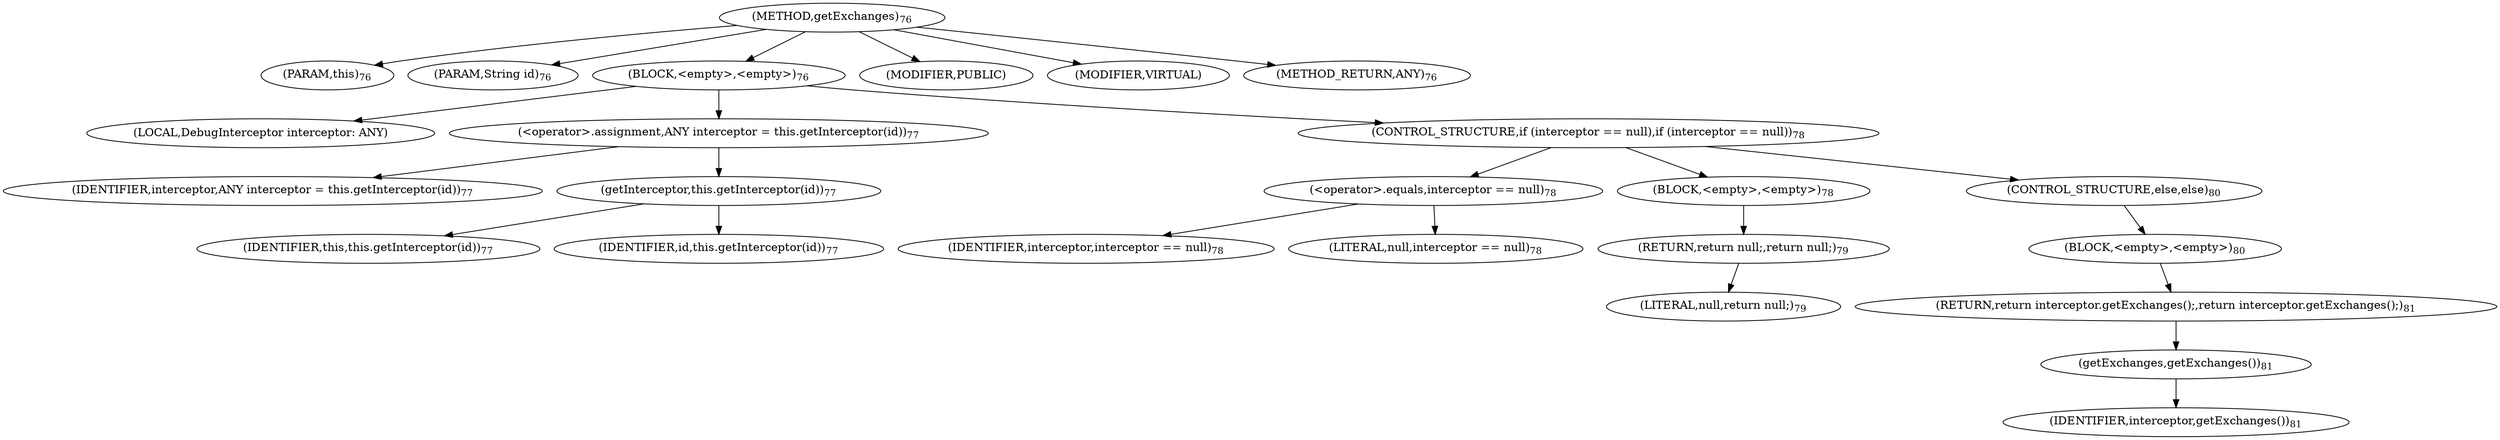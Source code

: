 digraph "getExchanges" {  
"112" [label = <(METHOD,getExchanges)<SUB>76</SUB>> ]
"4" [label = <(PARAM,this)<SUB>76</SUB>> ]
"113" [label = <(PARAM,String id)<SUB>76</SUB>> ]
"114" [label = <(BLOCK,&lt;empty&gt;,&lt;empty&gt;)<SUB>76</SUB>> ]
"115" [label = <(LOCAL,DebugInterceptor interceptor: ANY)> ]
"116" [label = <(&lt;operator&gt;.assignment,ANY interceptor = this.getInterceptor(id))<SUB>77</SUB>> ]
"117" [label = <(IDENTIFIER,interceptor,ANY interceptor = this.getInterceptor(id))<SUB>77</SUB>> ]
"118" [label = <(getInterceptor,this.getInterceptor(id))<SUB>77</SUB>> ]
"3" [label = <(IDENTIFIER,this,this.getInterceptor(id))<SUB>77</SUB>> ]
"119" [label = <(IDENTIFIER,id,this.getInterceptor(id))<SUB>77</SUB>> ]
"120" [label = <(CONTROL_STRUCTURE,if (interceptor == null),if (interceptor == null))<SUB>78</SUB>> ]
"121" [label = <(&lt;operator&gt;.equals,interceptor == null)<SUB>78</SUB>> ]
"122" [label = <(IDENTIFIER,interceptor,interceptor == null)<SUB>78</SUB>> ]
"123" [label = <(LITERAL,null,interceptor == null)<SUB>78</SUB>> ]
"124" [label = <(BLOCK,&lt;empty&gt;,&lt;empty&gt;)<SUB>78</SUB>> ]
"125" [label = <(RETURN,return null;,return null;)<SUB>79</SUB>> ]
"126" [label = <(LITERAL,null,return null;)<SUB>79</SUB>> ]
"127" [label = <(CONTROL_STRUCTURE,else,else)<SUB>80</SUB>> ]
"128" [label = <(BLOCK,&lt;empty&gt;,&lt;empty&gt;)<SUB>80</SUB>> ]
"129" [label = <(RETURN,return interceptor.getExchanges();,return interceptor.getExchanges();)<SUB>81</SUB>> ]
"130" [label = <(getExchanges,getExchanges())<SUB>81</SUB>> ]
"131" [label = <(IDENTIFIER,interceptor,getExchanges())<SUB>81</SUB>> ]
"132" [label = <(MODIFIER,PUBLIC)> ]
"133" [label = <(MODIFIER,VIRTUAL)> ]
"134" [label = <(METHOD_RETURN,ANY)<SUB>76</SUB>> ]
  "112" -> "4" 
  "112" -> "113" 
  "112" -> "114" 
  "112" -> "132" 
  "112" -> "133" 
  "112" -> "134" 
  "114" -> "115" 
  "114" -> "116" 
  "114" -> "120" 
  "116" -> "117" 
  "116" -> "118" 
  "118" -> "3" 
  "118" -> "119" 
  "120" -> "121" 
  "120" -> "124" 
  "120" -> "127" 
  "121" -> "122" 
  "121" -> "123" 
  "124" -> "125" 
  "125" -> "126" 
  "127" -> "128" 
  "128" -> "129" 
  "129" -> "130" 
  "130" -> "131" 
}
